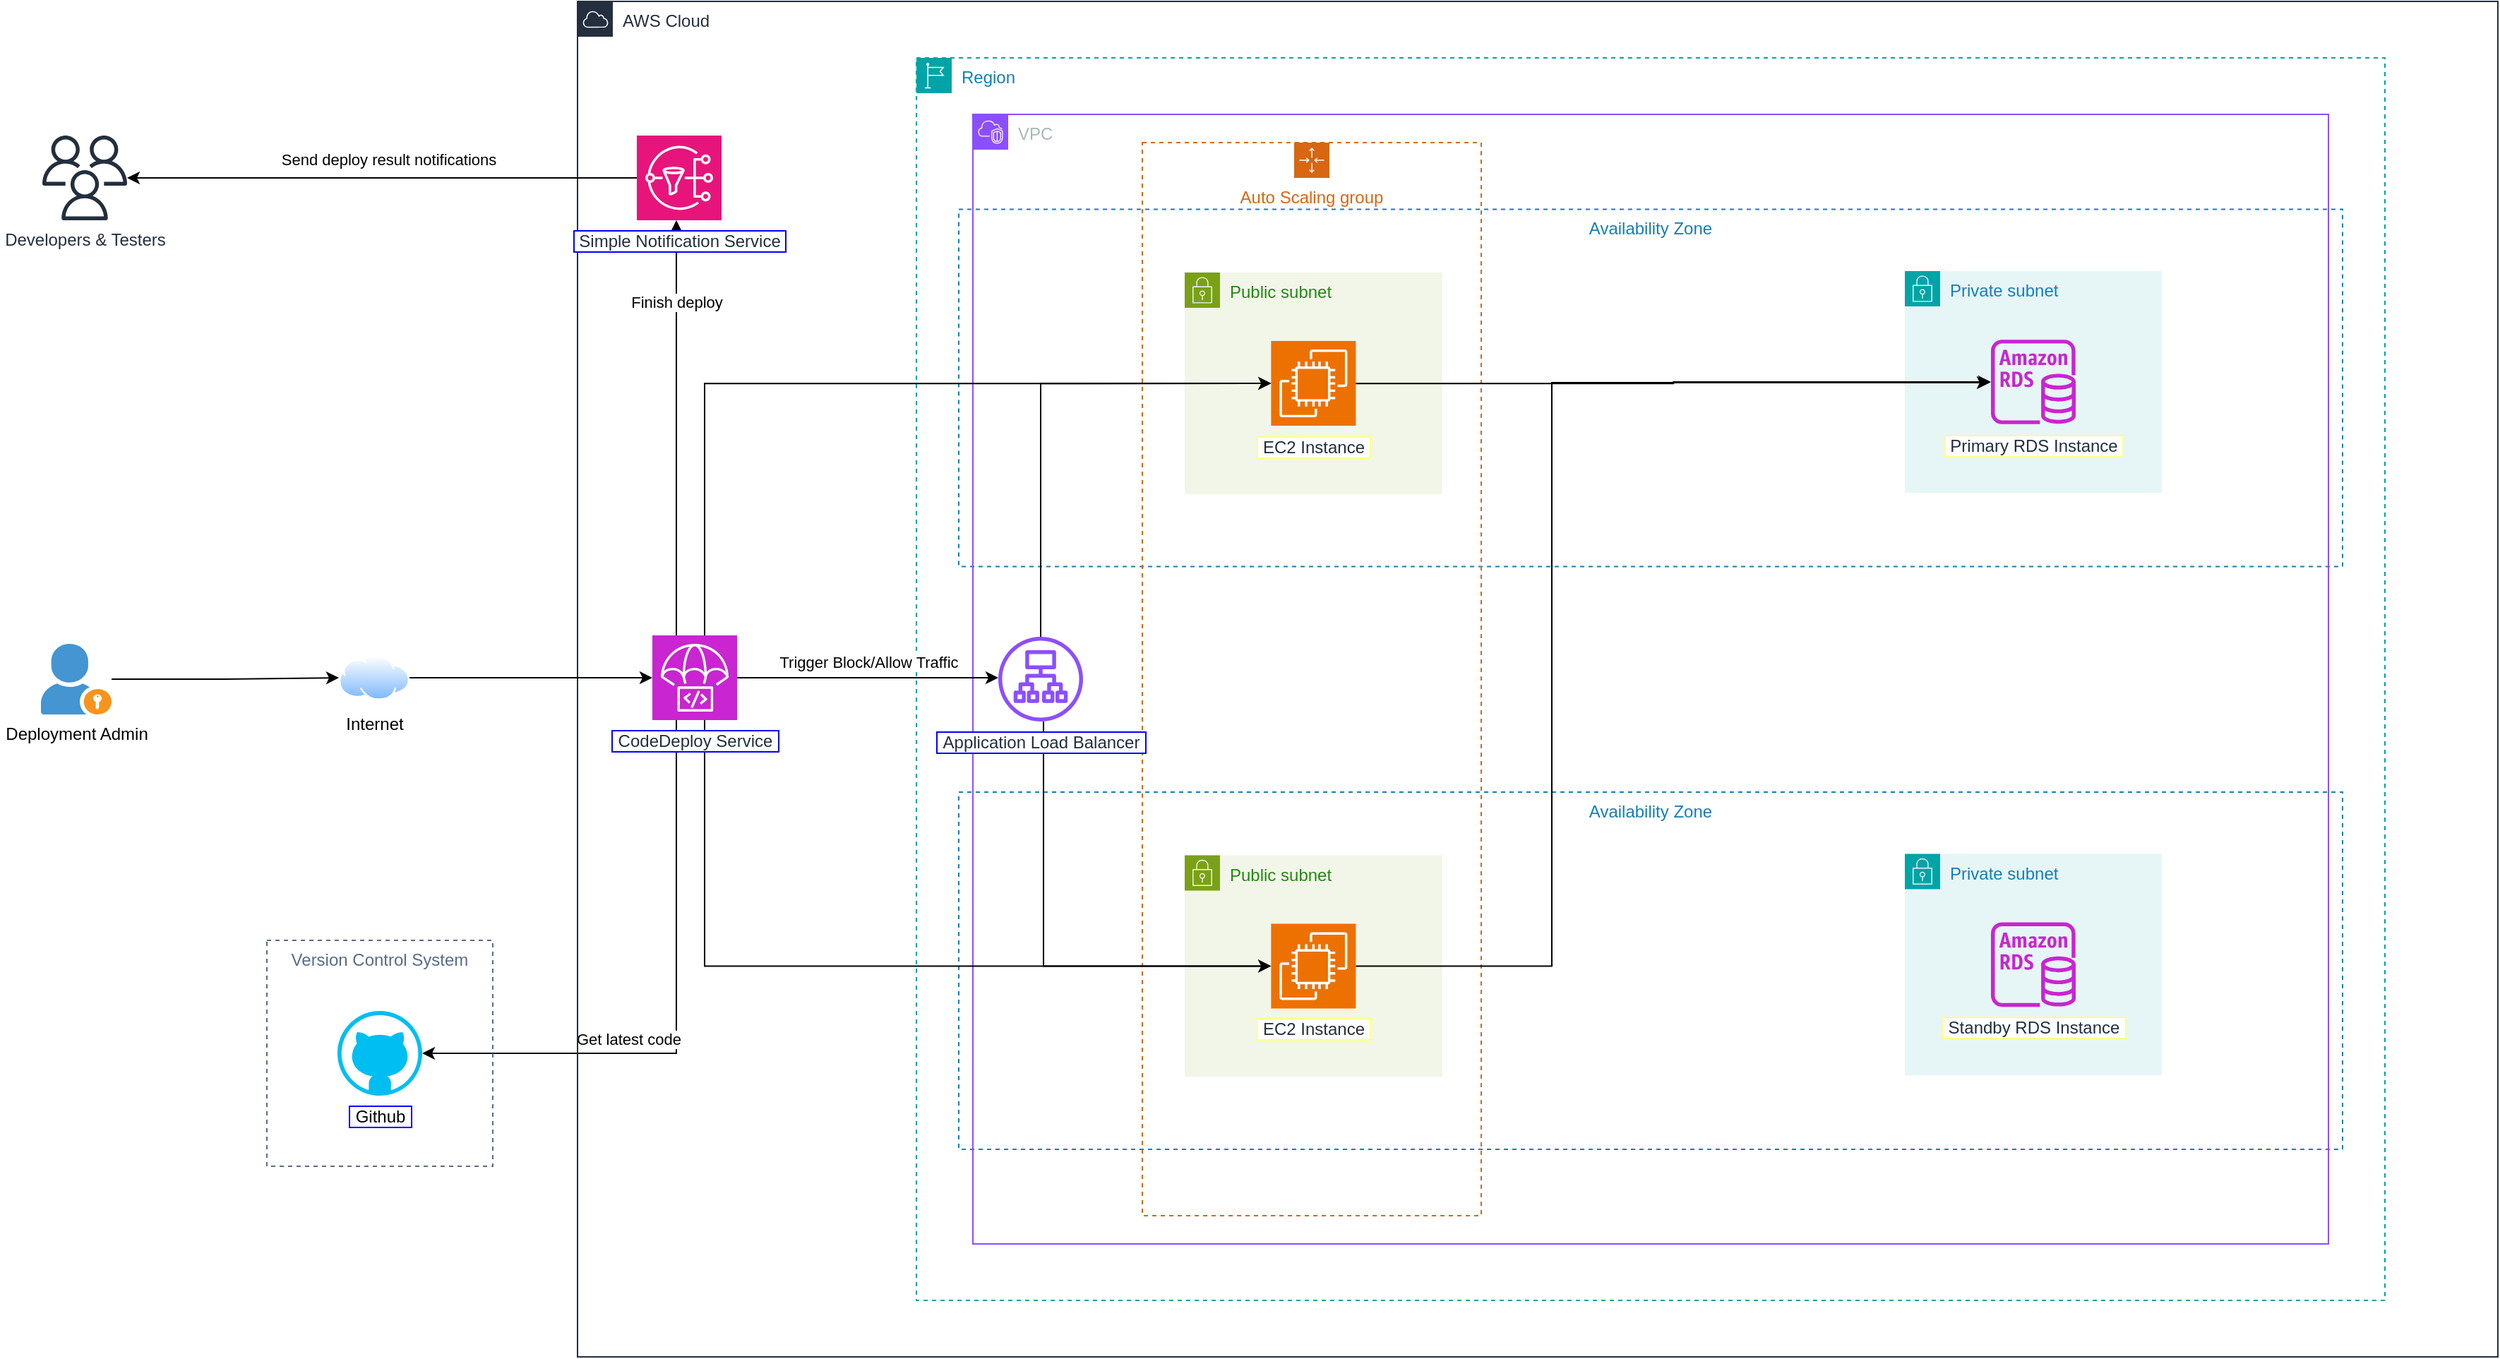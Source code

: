 <mxfile version="24.7.6">
  <diagram id="Ht1M8jgEwFfnCIfOTk4-" name="Page-1">
    <mxGraphModel dx="2195" dy="651" grid="1" gridSize="10" guides="1" tooltips="1" connect="1" arrows="1" fold="1" page="1" pageScale="1" pageWidth="1169" pageHeight="827" math="0" shadow="0">
      <root>
        <mxCell id="0" />
        <mxCell id="1" parent="0" />
        <mxCell id="WqXbRYlZZeFIAOz6uCfA-32" value="Availability Zone" style="fillColor=none;strokeColor=#147EBA;dashed=1;verticalAlign=top;fontStyle=0;fontColor=#147EBA;whiteSpace=wrap;html=1;container=0;" parent="1" vertex="1">
          <mxGeometry x="110" y="600" width="980" height="253" as="geometry" />
        </mxCell>
        <mxCell id="4xlNcZmjdb_tapX20zbH-10" value="Availability Zone" style="fillColor=none;strokeColor=#147EBA;dashed=1;verticalAlign=top;fontStyle=0;fontColor=#147EBA;whiteSpace=wrap;html=1;container=0;" parent="1" vertex="1">
          <mxGeometry x="110" y="187.31" width="980" height="253" as="geometry" />
        </mxCell>
        <mxCell id="4xlNcZmjdb_tapX20zbH-118" style="edgeStyle=orthogonalEdgeStyle;rounded=0;orthogonalLoop=1;jettySize=auto;html=1;entryX=1;entryY=0.5;entryDx=0;entryDy=0;entryPerimeter=0;" parent="1" source="4xlNcZmjdb_tapX20zbH-84" target="4xlNcZmjdb_tapX20zbH-87" edge="1">
          <mxGeometry relative="1" as="geometry">
            <Array as="points">
              <mxPoint x="-90" y="785" />
            </Array>
          </mxGeometry>
        </mxCell>
        <mxCell id="WqXbRYlZZeFIAOz6uCfA-7" value="Get latest code" style="edgeLabel;html=1;align=center;verticalAlign=bottom;resizable=0;points=[];labelPosition=center;verticalLabelPosition=top;" parent="4xlNcZmjdb_tapX20zbH-118" vertex="1" connectable="0">
          <mxGeometry x="0.482" y="-2" relative="1" as="geometry">
            <mxPoint x="38" as="offset" />
          </mxGeometry>
        </mxCell>
        <mxCell id="4xlNcZmjdb_tapX20zbH-6" value="AWS Cloud" style="points=[[0,0],[0.25,0],[0.5,0],[0.75,0],[1,0],[1,0.25],[1,0.5],[1,0.75],[1,1],[0.75,1],[0.5,1],[0.25,1],[0,1],[0,0.75],[0,0.5],[0,0.25]];outlineConnect=0;gradientColor=none;html=1;whiteSpace=wrap;fontSize=12;fontStyle=0;container=0;pointerEvents=0;collapsible=0;recursiveResize=0;shape=mxgraph.aws4.group;grIcon=mxgraph.aws4.group_aws_cloud;strokeColor=#232F3E;fillColor=none;verticalAlign=top;align=left;spacingLeft=30;fontColor=#232F3E;dashed=0;" parent="1" vertex="1">
          <mxGeometry x="-160" y="40" width="1360" height="960" as="geometry" />
        </mxCell>
        <mxCell id="4xlNcZmjdb_tapX20zbH-9" value="VPC" style="points=[[0,0],[0.25,0],[0.5,0],[0.75,0],[1,0],[1,0.25],[1,0.5],[1,0.75],[1,1],[0.75,1],[0.5,1],[0.25,1],[0,1],[0,0.75],[0,0.5],[0,0.25]];outlineConnect=0;gradientColor=none;html=1;whiteSpace=wrap;fontSize=12;fontStyle=0;container=0;pointerEvents=0;collapsible=0;recursiveResize=0;shape=mxgraph.aws4.group;grIcon=mxgraph.aws4.group_vpc2;strokeColor=#8C4FFF;fillColor=none;verticalAlign=top;align=left;spacingLeft=30;fontColor=#AAB7B8;dashed=0;" parent="1" vertex="1">
          <mxGeometry x="120" y="120" width="960" height="800" as="geometry" />
        </mxCell>
        <mxCell id="4xlNcZmjdb_tapX20zbH-8" value="Region" style="points=[[0,0],[0.25,0],[0.5,0],[0.75,0],[1,0],[1,0.25],[1,0.5],[1,0.75],[1,1],[0.75,1],[0.5,1],[0.25,1],[0,1],[0,0.75],[0,0.5],[0,0.25]];outlineConnect=0;gradientColor=none;html=1;whiteSpace=wrap;fontSize=12;fontStyle=0;container=0;pointerEvents=0;collapsible=0;recursiveResize=0;shape=mxgraph.aws4.group;grIcon=mxgraph.aws4.group_region;strokeColor=#00A4A6;fillColor=none;verticalAlign=top;align=left;spacingLeft=30;fontColor=#147EBA;dashed=1;" parent="1" vertex="1">
          <mxGeometry x="80" y="80" width="1040" height="880" as="geometry" />
        </mxCell>
        <mxCell id="4xlNcZmjdb_tapX20zbH-46" value="Auto Scaling group" style="points=[[0,0],[0.25,0],[0.5,0],[0.75,0],[1,0],[1,0.25],[1,0.5],[1,0.75],[1,1],[0.75,1],[0.5,1],[0.25,1],[0,1],[0,0.75],[0,0.5],[0,0.25]];outlineConnect=0;gradientColor=none;html=1;whiteSpace=wrap;fontSize=12;fontStyle=0;container=0;pointerEvents=0;collapsible=0;recursiveResize=0;shape=mxgraph.aws4.groupCenter;grIcon=mxgraph.aws4.group_auto_scaling_group;grStroke=1;strokeColor=#D86613;fillColor=none;verticalAlign=top;align=center;fontColor=#D86613;dashed=1;spacingTop=25;" parent="1" vertex="1">
          <mxGeometry x="240" y="140" width="240" height="760" as="geometry" />
        </mxCell>
        <mxCell id="4xlNcZmjdb_tapX20zbH-85" style="edgeStyle=orthogonalEdgeStyle;rounded=0;orthogonalLoop=1;jettySize=auto;html=1;labelPosition=center;verticalLabelPosition=top;align=center;verticalAlign=bottom;" parent="1" source="4xlNcZmjdb_tapX20zbH-84" target="4xlNcZmjdb_tapX20zbH-61" edge="1">
          <mxGeometry relative="1" as="geometry">
            <Array as="points">
              <mxPoint x="-56" y="520" />
            </Array>
          </mxGeometry>
        </mxCell>
        <mxCell id="4xlNcZmjdb_tapX20zbH-94" value="Trigger Block/Allow Traffic" style="edgeLabel;html=1;align=center;verticalAlign=bottom;resizable=0;points=[];labelPosition=center;verticalLabelPosition=top;" parent="4xlNcZmjdb_tapX20zbH-85" vertex="1" connectable="0">
          <mxGeometry relative="1" as="geometry">
            <mxPoint y="-3" as="offset" />
          </mxGeometry>
        </mxCell>
        <mxCell id="4xlNcZmjdb_tapX20zbH-104" style="edgeStyle=orthogonalEdgeStyle;rounded=0;orthogonalLoop=1;jettySize=auto;html=1;" parent="1" source="4xlNcZmjdb_tapX20zbH-84" target="4xlNcZmjdb_tapX20zbH-103" edge="1">
          <mxGeometry relative="1" as="geometry">
            <Array as="points">
              <mxPoint x="-90" y="370" />
              <mxPoint x="-90" y="370" />
            </Array>
          </mxGeometry>
        </mxCell>
        <mxCell id="4xlNcZmjdb_tapX20zbH-105" value="Finish deploy" style="edgeLabel;html=1;align=center;verticalAlign=middle;resizable=0;points=[];" parent="4xlNcZmjdb_tapX20zbH-104" vertex="1" connectable="0">
          <mxGeometry x="0.609" relative="1" as="geometry">
            <mxPoint as="offset" />
          </mxGeometry>
        </mxCell>
        <mxCell id="4xlNcZmjdb_tapX20zbH-86" value="Version Control System" style="fillColor=none;strokeColor=#5A6C86;dashed=1;verticalAlign=top;fontStyle=0;fontColor=#5A6C86;whiteSpace=wrap;html=1;" parent="1" vertex="1">
          <mxGeometry x="-380" y="705" width="160" height="160" as="geometry" />
        </mxCell>
        <mxCell id="4xlNcZmjdb_tapX20zbH-87" value="&amp;nbsp;Github&amp;nbsp;" style="verticalLabelPosition=bottom;html=1;verticalAlign=top;align=center;strokeColor=none;fillColor=#00BEF2;shape=mxgraph.azure.github_code;pointerEvents=1;aspect=fixed;labelBackgroundColor=default;labelBorderColor=#0000FF;" parent="1" vertex="1">
          <mxGeometry x="-330" y="755" width="60" height="60" as="geometry" />
        </mxCell>
        <mxCell id="WqXbRYlZZeFIAOz6uCfA-2" style="edgeStyle=orthogonalEdgeStyle;rounded=0;orthogonalLoop=1;jettySize=auto;html=1;" parent="1" source="4xlNcZmjdb_tapX20zbH-90" target="4xlNcZmjdb_tapX20zbH-91" edge="1">
          <mxGeometry relative="1" as="geometry" />
        </mxCell>
        <mxCell id="4xlNcZmjdb_tapX20zbH-90" value="&amp;nbsp;Deployment Admin&amp;nbsp;" style="shadow=0;dashed=0;html=1;strokeColor=none;fillColor=#4495D1;labelPosition=center;verticalLabelPosition=bottom;verticalAlign=top;align=center;outlineConnect=0;shape=mxgraph.veeam.portal_admin;aspect=fixed;labelBackgroundColor=default;labelBorderColor=none;" parent="1" vertex="1">
          <mxGeometry x="-540" y="495" width="50" height="50" as="geometry" />
        </mxCell>
        <mxCell id="WqXbRYlZZeFIAOz6uCfA-1" style="edgeStyle=orthogonalEdgeStyle;rounded=0;orthogonalLoop=1;jettySize=auto;html=1;" parent="1" source="4xlNcZmjdb_tapX20zbH-91" target="4xlNcZmjdb_tapX20zbH-84" edge="1">
          <mxGeometry relative="1" as="geometry" />
        </mxCell>
        <mxCell id="4xlNcZmjdb_tapX20zbH-91" value="Internet" style="image;perimeter=ellipsePerimeter;html=1;align=center;shadow=0;dashed=0;spacingTop=3;image=img/lib/active_directory/internet_cloud.svg;aspect=fixed;" parent="1" vertex="1">
          <mxGeometry x="-329" y="503.25" width="50" height="31.5" as="geometry" />
        </mxCell>
        <mxCell id="4xlNcZmjdb_tapX20zbH-109" style="edgeStyle=orthogonalEdgeStyle;rounded=0;orthogonalLoop=1;jettySize=auto;html=1;" parent="1" source="4xlNcZmjdb_tapX20zbH-103" target="4xlNcZmjdb_tapX20zbH-107" edge="1">
          <mxGeometry relative="1" as="geometry" />
        </mxCell>
        <mxCell id="4xlNcZmjdb_tapX20zbH-110" value="Send deploy result notifications" style="edgeLabel;html=1;align=center;verticalAlign=bottom;resizable=0;points=[];labelPosition=center;verticalLabelPosition=top;" parent="4xlNcZmjdb_tapX20zbH-109" vertex="1" connectable="0">
          <mxGeometry x="-0.025" y="-5" relative="1" as="geometry">
            <mxPoint as="offset" />
          </mxGeometry>
        </mxCell>
        <mxCell id="4xlNcZmjdb_tapX20zbH-103" value="&amp;nbsp;Simple Notification Service&amp;nbsp;" style="sketch=0;points=[[0,0,0],[0.25,0,0],[0.5,0,0],[0.75,0,0],[1,0,0],[0,1,0],[0.25,1,0],[0.5,1,0],[0.75,1,0],[1,1,0],[0,0.25,0],[0,0.5,0],[0,0.75,0],[1,0.25,0],[1,0.5,0],[1,0.75,0]];outlineConnect=0;fontColor=#232F3E;fillColor=#E7157B;strokeColor=#ffffff;dashed=0;verticalLabelPosition=bottom;verticalAlign=top;align=center;html=1;fontSize=12;fontStyle=0;aspect=fixed;shape=mxgraph.aws4.resourceIcon;resIcon=mxgraph.aws4.sns;labelBackgroundColor=default;labelBorderColor=#0000FF;" parent="1" vertex="1">
          <mxGeometry x="-118" y="135" width="60" height="60" as="geometry" />
        </mxCell>
        <mxCell id="4xlNcZmjdb_tapX20zbH-107" value="Developers &amp;amp; Testers" style="sketch=0;outlineConnect=0;fontColor=#232F3E;gradientColor=none;fillColor=#232F3D;strokeColor=none;dashed=0;verticalLabelPosition=bottom;verticalAlign=top;align=center;html=1;fontSize=12;fontStyle=0;aspect=fixed;pointerEvents=1;shape=mxgraph.aws4.users;labelBackgroundColor=default;" parent="1" vertex="1">
          <mxGeometry x="-539" y="135" width="60" height="60" as="geometry" />
        </mxCell>
        <mxCell id="WqXbRYlZZeFIAOz6uCfA-13" value="" style="group" parent="1" vertex="1" connectable="0">
          <mxGeometry x="270" y="232" width="182.38" height="157.12" as="geometry" />
        </mxCell>
        <mxCell id="4xlNcZmjdb_tapX20zbH-16" value="Public subnet" style="points=[[0,0],[0.25,0],[0.5,0],[0.75,0],[1,0],[1,0.25],[1,0.5],[1,0.75],[1,1],[0.75,1],[0.5,1],[0.25,1],[0,1],[0,0.75],[0,0.5],[0,0.25]];outlineConnect=0;gradientColor=none;html=1;whiteSpace=wrap;fontSize=12;fontStyle=0;container=0;pointerEvents=0;collapsible=0;recursiveResize=0;shape=mxgraph.aws4.group;grIcon=mxgraph.aws4.group_security_group;grStroke=0;strokeColor=#7AA116;fillColor=#F2F6E8;verticalAlign=top;align=left;spacingLeft=30;fontColor=#248814;dashed=0;aspect=fixed;" parent="WqXbRYlZZeFIAOz6uCfA-13" vertex="1">
          <mxGeometry width="182.38" height="157.12" as="geometry" />
        </mxCell>
        <mxCell id="4xlNcZmjdb_tapX20zbH-27" value="&amp;nbsp;EC2 Instance&amp;nbsp;" style="sketch=0;points=[[0,0,0],[0.25,0,0],[0.5,0,0],[0.75,0,0],[1,0,0],[0,1,0],[0.25,1,0],[0.5,1,0],[0.75,1,0],[1,1,0],[0,0.25,0],[0,0.5,0],[0,0.75,0],[1,0.25,0],[1,0.5,0],[1,0.75,0]];outlineConnect=0;fontColor=#232F3E;fillColor=#ED7100;strokeColor=#ffffff;dashed=0;verticalLabelPosition=bottom;verticalAlign=top;align=center;html=1;fontSize=12;fontStyle=0;aspect=fixed;shape=mxgraph.aws4.resourceIcon;resIcon=mxgraph.aws4.ec2;labelBorderColor=#FFFF88;labelBackgroundColor=default;" parent="WqXbRYlZZeFIAOz6uCfA-13" vertex="1">
          <mxGeometry x="61.19" y="48.55" width="60" height="60" as="geometry" />
        </mxCell>
        <mxCell id="WqXbRYlZZeFIAOz6uCfA-14" value="" style="group" parent="1" vertex="1" connectable="0">
          <mxGeometry x="780" y="231" width="182" height="157" as="geometry" />
        </mxCell>
        <mxCell id="4xlNcZmjdb_tapX20zbH-21" value="Private subnet" style="points=[[0,0],[0.25,0],[0.5,0],[0.75,0],[1,0],[1,0.25],[1,0.5],[1,0.75],[1,1],[0.75,1],[0.5,1],[0.25,1],[0,1],[0,0.75],[0,0.5],[0,0.25]];outlineConnect=0;gradientColor=none;html=1;whiteSpace=wrap;fontSize=12;fontStyle=0;container=0;pointerEvents=0;collapsible=0;recursiveResize=0;shape=mxgraph.aws4.group;grIcon=mxgraph.aws4.group_security_group;grStroke=0;strokeColor=#00A4A6;fillColor=#E6F6F7;verticalAlign=top;align=left;spacingLeft=30;fontColor=#147EBA;dashed=0;" parent="WqXbRYlZZeFIAOz6uCfA-14" vertex="1">
          <mxGeometry width="182" height="157" as="geometry" />
        </mxCell>
        <mxCell id="4xlNcZmjdb_tapX20zbH-29" value="&amp;nbsp;Primary RDS Instance&amp;nbsp;" style="sketch=0;outlineConnect=0;fontColor=#232F3E;gradientColor=none;fillColor=#C925D1;strokeColor=none;dashed=0;verticalLabelPosition=bottom;verticalAlign=top;align=center;html=1;fontSize=12;fontStyle=0;aspect=fixed;pointerEvents=1;shape=mxgraph.aws4.rds_instance;labelBorderColor=#FFFF88;labelBackgroundColor=default;" parent="WqXbRYlZZeFIAOz6uCfA-14" vertex="1">
          <mxGeometry x="61" y="48.5" width="60" height="60" as="geometry" />
        </mxCell>
        <mxCell id="WqXbRYlZZeFIAOz6uCfA-34" value="" style="group" parent="1" vertex="1" connectable="0">
          <mxGeometry x="270" y="644.69" width="182.38" height="157.12" as="geometry" />
        </mxCell>
        <mxCell id="WqXbRYlZZeFIAOz6uCfA-35" value="Public subnet" style="points=[[0,0],[0.25,0],[0.5,0],[0.75,0],[1,0],[1,0.25],[1,0.5],[1,0.75],[1,1],[0.75,1],[0.5,1],[0.25,1],[0,1],[0,0.75],[0,0.5],[0,0.25]];outlineConnect=0;gradientColor=none;html=1;whiteSpace=wrap;fontSize=12;fontStyle=0;container=0;pointerEvents=0;collapsible=0;recursiveResize=0;shape=mxgraph.aws4.group;grIcon=mxgraph.aws4.group_security_group;grStroke=0;strokeColor=#7AA116;fillColor=#F2F6E8;verticalAlign=top;align=left;spacingLeft=30;fontColor=#248814;dashed=0;aspect=fixed;" parent="WqXbRYlZZeFIAOz6uCfA-34" vertex="1">
          <mxGeometry width="182.38" height="157.12" as="geometry" />
        </mxCell>
        <mxCell id="WqXbRYlZZeFIAOz6uCfA-47" style="edgeStyle=orthogonalEdgeStyle;rounded=0;orthogonalLoop=1;jettySize=auto;html=1;" parent="WqXbRYlZZeFIAOz6uCfA-34" source="WqXbRYlZZeFIAOz6uCfA-36" edge="1">
          <mxGeometry relative="1" as="geometry">
            <mxPoint x="570" y="-334.69" as="targetPoint" />
            <Array as="points">
              <mxPoint x="260" y="78" />
              <mxPoint x="260" y="-335" />
            </Array>
          </mxGeometry>
        </mxCell>
        <mxCell id="WqXbRYlZZeFIAOz6uCfA-36" value="&amp;nbsp;EC2 Instance&amp;nbsp;" style="sketch=0;points=[[0,0,0],[0.25,0,0],[0.5,0,0],[0.75,0,0],[1,0,0],[0,1,0],[0.25,1,0],[0.5,1,0],[0.75,1,0],[1,1,0],[0,0.25,0],[0,0.5,0],[0,0.75,0],[1,0.25,0],[1,0.5,0],[1,0.75,0]];outlineConnect=0;fontColor=#232F3E;fillColor=#ED7100;strokeColor=#ffffff;dashed=0;verticalLabelPosition=bottom;verticalAlign=top;align=center;html=1;fontSize=12;fontStyle=0;aspect=fixed;shape=mxgraph.aws4.resourceIcon;resIcon=mxgraph.aws4.ec2;labelBorderColor=#FFFF88;labelBackgroundColor=default;" parent="WqXbRYlZZeFIAOz6uCfA-34" vertex="1">
          <mxGeometry x="61.19" y="48.55" width="60" height="60" as="geometry" />
        </mxCell>
        <mxCell id="WqXbRYlZZeFIAOz6uCfA-37" value="" style="group" parent="1" vertex="1" connectable="0">
          <mxGeometry x="780" y="643.69" width="182" height="157" as="geometry" />
        </mxCell>
        <mxCell id="WqXbRYlZZeFIAOz6uCfA-38" value="Private subnet" style="points=[[0,0],[0.25,0],[0.5,0],[0.75,0],[1,0],[1,0.25],[1,0.5],[1,0.75],[1,1],[0.75,1],[0.5,1],[0.25,1],[0,1],[0,0.75],[0,0.5],[0,0.25]];outlineConnect=0;gradientColor=none;html=1;whiteSpace=wrap;fontSize=12;fontStyle=0;container=0;pointerEvents=0;collapsible=0;recursiveResize=0;shape=mxgraph.aws4.group;grIcon=mxgraph.aws4.group_security_group;grStroke=0;strokeColor=#00A4A6;fillColor=#E6F6F7;verticalAlign=top;align=left;spacingLeft=30;fontColor=#147EBA;dashed=0;" parent="WqXbRYlZZeFIAOz6uCfA-37" vertex="1">
          <mxGeometry width="182" height="157" as="geometry" />
        </mxCell>
        <mxCell id="WqXbRYlZZeFIAOz6uCfA-39" value="&amp;nbsp;Standby RDS Instance&amp;nbsp;" style="sketch=0;outlineConnect=0;fontColor=#232F3E;gradientColor=none;fillColor=#C925D1;strokeColor=none;dashed=0;verticalLabelPosition=bottom;verticalAlign=top;align=center;html=1;fontSize=12;fontStyle=0;aspect=fixed;pointerEvents=1;shape=mxgraph.aws4.rds_instance;labelBorderColor=#FFFF88;labelBackgroundColor=default;" parent="WqXbRYlZZeFIAOz6uCfA-37" vertex="1">
          <mxGeometry x="61" y="48.5" width="60" height="60" as="geometry" />
        </mxCell>
        <mxCell id="WqXbRYlZZeFIAOz6uCfA-46" style="edgeStyle=orthogonalEdgeStyle;rounded=0;orthogonalLoop=1;jettySize=auto;html=1;" parent="1" source="4xlNcZmjdb_tapX20zbH-27" target="4xlNcZmjdb_tapX20zbH-29" edge="1">
          <mxGeometry relative="1" as="geometry" />
        </mxCell>
        <mxCell id="WqXbRYlZZeFIAOz6uCfA-48" style="edgeStyle=orthogonalEdgeStyle;rounded=0;orthogonalLoop=1;jettySize=auto;html=1;entryX=0;entryY=0.5;entryDx=0;entryDy=0;entryPerimeter=0;" parent="1" source="4xlNcZmjdb_tapX20zbH-61" target="4xlNcZmjdb_tapX20zbH-27" edge="1">
          <mxGeometry relative="1" as="geometry">
            <Array as="points">
              <mxPoint x="168" y="311" />
            </Array>
          </mxGeometry>
        </mxCell>
        <mxCell id="WqXbRYlZZeFIAOz6uCfA-49" style="edgeStyle=orthogonalEdgeStyle;rounded=0;orthogonalLoop=1;jettySize=auto;html=1;entryX=0;entryY=0.5;entryDx=0;entryDy=0;entryPerimeter=0;" parent="1" source="4xlNcZmjdb_tapX20zbH-61" target="WqXbRYlZZeFIAOz6uCfA-36" edge="1">
          <mxGeometry relative="1" as="geometry">
            <Array as="points">
              <mxPoint x="170" y="723" />
            </Array>
          </mxGeometry>
        </mxCell>
        <mxCell id="WqXbRYlZZeFIAOz6uCfA-50" style="edgeStyle=orthogonalEdgeStyle;rounded=0;orthogonalLoop=1;jettySize=auto;html=1;entryX=0;entryY=0.5;entryDx=0;entryDy=0;entryPerimeter=0;" parent="1" source="4xlNcZmjdb_tapX20zbH-84" target="4xlNcZmjdb_tapX20zbH-27" edge="1">
          <mxGeometry relative="1" as="geometry">
            <Array as="points">
              <mxPoint x="-70" y="311" />
            </Array>
          </mxGeometry>
        </mxCell>
        <mxCell id="WqXbRYlZZeFIAOz6uCfA-51" style="edgeStyle=orthogonalEdgeStyle;rounded=0;orthogonalLoop=1;jettySize=auto;html=1;entryX=0;entryY=0.5;entryDx=0;entryDy=0;entryPerimeter=0;" parent="1" source="4xlNcZmjdb_tapX20zbH-84" target="WqXbRYlZZeFIAOz6uCfA-36" edge="1">
          <mxGeometry relative="1" as="geometry">
            <Array as="points">
              <mxPoint x="-70" y="723" />
            </Array>
          </mxGeometry>
        </mxCell>
        <mxCell id="4xlNcZmjdb_tapX20zbH-61" value="&amp;nbsp;Application Load Balancer&amp;nbsp;" style="sketch=0;outlineConnect=0;fontColor=#232F3E;gradientColor=none;fillColor=#8C4FFF;strokeColor=none;dashed=0;verticalLabelPosition=bottom;verticalAlign=top;align=center;html=1;fontSize=12;fontStyle=0;aspect=fixed;pointerEvents=1;shape=mxgraph.aws4.application_load_balancer;labelBackgroundColor=default;labelBorderColor=#0000FF;" parent="1" vertex="1">
          <mxGeometry x="138" y="490" width="60" height="60" as="geometry" />
        </mxCell>
        <mxCell id="4xlNcZmjdb_tapX20zbH-84" value="&amp;nbsp;CodeDeploy Service&amp;nbsp;" style="sketch=0;points=[[0,0,0],[0.25,0,0],[0.5,0,0],[0.75,0,0],[1,0,0],[0,1,0],[0.25,1,0],[0.5,1,0],[0.75,1,0],[1,1,0],[0,0.25,0],[0,0.5,0],[0,0.75,0],[1,0.25,0],[1,0.5,0],[1,0.75,0]];outlineConnect=0;fontColor=#232F3E;fillColor=#C925D1;strokeColor=#ffffff;dashed=0;verticalLabelPosition=bottom;verticalAlign=top;align=center;html=1;fontSize=12;fontStyle=0;aspect=fixed;shape=mxgraph.aws4.resourceIcon;resIcon=mxgraph.aws4.codedeploy;labelBackgroundColor=default;labelBorderColor=#0000FF;" parent="1" vertex="1">
          <mxGeometry x="-107" y="489" width="60" height="60" as="geometry" />
        </mxCell>
      </root>
    </mxGraphModel>
  </diagram>
</mxfile>
